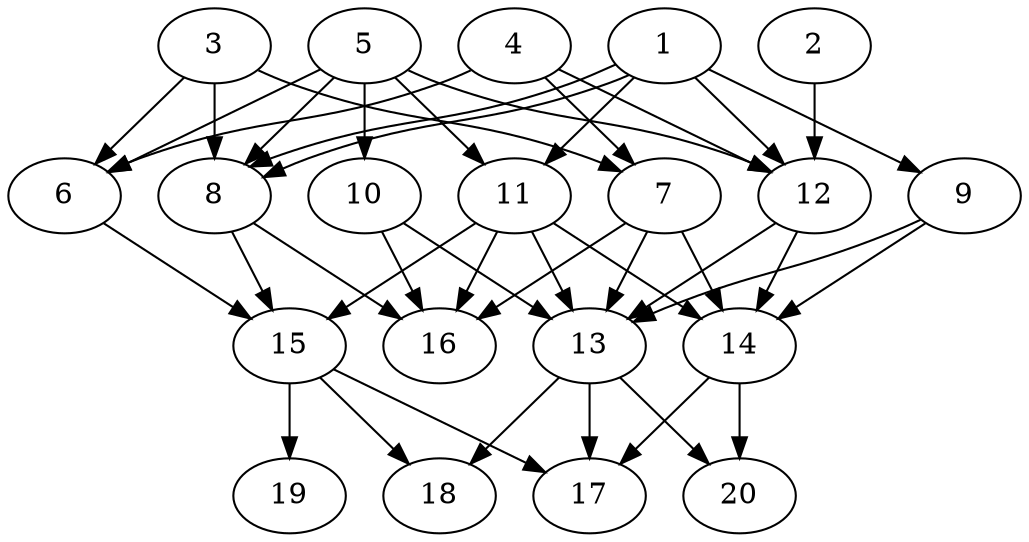 // DAG automatically generated by daggen at Tue Aug  6 16:20:30 2019
// ./daggen --dot -n 20 --ccr 0.3 --fat 0.6 --regular 0.5 --density 0.7 --mindata 5242880 --maxdata 52428800 
digraph G {
  1 [size="159392427", alpha="0.11", expect_size="47817728"] 
  1 -> 8 [size ="47817728"]
  1 -> 8 [size ="47817728"]
  1 -> 9 [size ="47817728"]
  1 -> 11 [size ="47817728"]
  1 -> 12 [size ="47817728"]
  2 [size="170472107", alpha="0.09", expect_size="51141632"] 
  2 -> 12 [size ="51141632"]
  3 [size="44881920", alpha="0.00", expect_size="13464576"] 
  3 -> 6 [size ="13464576"]
  3 -> 7 [size ="13464576"]
  3 -> 8 [size ="13464576"]
  4 [size="57183573", alpha="0.17", expect_size="17155072"] 
  4 -> 6 [size ="17155072"]
  4 -> 7 [size ="17155072"]
  4 -> 12 [size ="17155072"]
  5 [size="26753707", alpha="0.15", expect_size="8026112"] 
  5 -> 6 [size ="8026112"]
  5 -> 8 [size ="8026112"]
  5 -> 10 [size ="8026112"]
  5 -> 11 [size ="8026112"]
  5 -> 12 [size ="8026112"]
  6 [size="127030613", alpha="0.08", expect_size="38109184"] 
  6 -> 15 [size ="38109184"]
  7 [size="48663893", alpha="0.05", expect_size="14599168"] 
  7 -> 13 [size ="14599168"]
  7 -> 14 [size ="14599168"]
  7 -> 16 [size ="14599168"]
  8 [size="49128107", alpha="0.19", expect_size="14738432"] 
  8 -> 15 [size ="14738432"]
  8 -> 16 [size ="14738432"]
  9 [size="164805973", alpha="0.06", expect_size="49441792"] 
  9 -> 13 [size ="49441792"]
  9 -> 14 [size ="49441792"]
  10 [size="60344320", alpha="0.10", expect_size="18103296"] 
  10 -> 13 [size ="18103296"]
  10 -> 16 [size ="18103296"]
  11 [size="108516693", alpha="0.20", expect_size="32555008"] 
  11 -> 13 [size ="32555008"]
  11 -> 14 [size ="32555008"]
  11 -> 15 [size ="32555008"]
  11 -> 16 [size ="32555008"]
  12 [size="39680000", alpha="0.19", expect_size="11904000"] 
  12 -> 13 [size ="11904000"]
  12 -> 14 [size ="11904000"]
  13 [size="114329600", alpha="0.16", expect_size="34298880"] 
  13 -> 17 [size ="34298880"]
  13 -> 18 [size ="34298880"]
  13 -> 20 [size ="34298880"]
  14 [size="115230720", alpha="0.17", expect_size="34569216"] 
  14 -> 17 [size ="34569216"]
  14 -> 20 [size ="34569216"]
  15 [size="87777280", alpha="0.14", expect_size="26333184"] 
  15 -> 17 [size ="26333184"]
  15 -> 18 [size ="26333184"]
  15 -> 19 [size ="26333184"]
  16 [size="50913280", alpha="0.08", expect_size="15273984"] 
  17 [size="116210347", alpha="0.15", expect_size="34863104"] 
  18 [size="154818560", alpha="0.12", expect_size="46445568"] 
  19 [size="145315840", alpha="0.08", expect_size="43594752"] 
  20 [size="36433920", alpha="0.20", expect_size="10930176"] 
}
